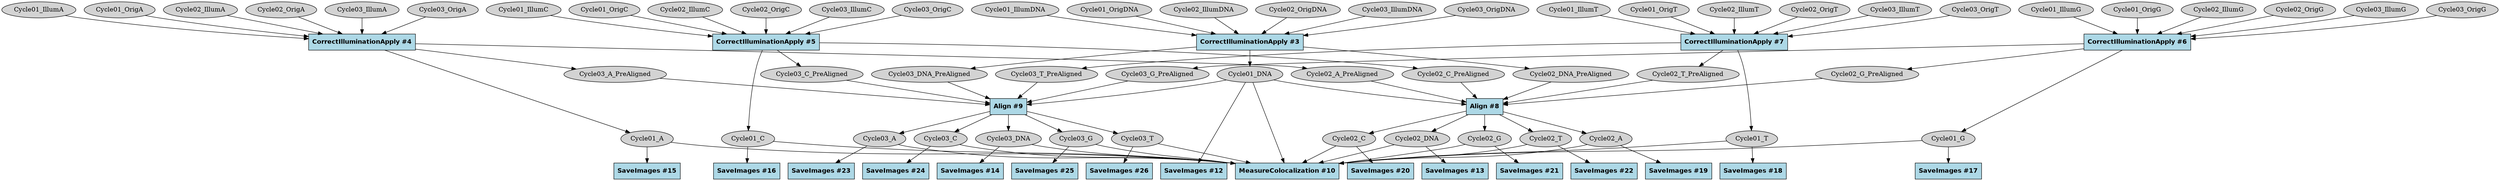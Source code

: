 strict digraph {
Align_1192eac [type=module, label="Align #8", module_name=Align, module_num=8, original_num=8, stable_id="Align_1192eac", enabled=True, shape=box, style=filled, fontname="Helvetica-Bold", fillcolor=lightblue];
Align_8ef1a0aa [type=module, label="Align #9", module_name=Align, module_num=9, original_num=9, stable_id="Align_8ef1a0aa", enabled=True, shape=box, style=filled, fontname="Helvetica-Bold", fillcolor=lightblue];
CorrectIlluminationApply_367e8da5 [type=module, label="CorrectIlluminationApply #3", module_name=CorrectIlluminationApply, module_num=3, original_num=3, stable_id="CorrectIlluminationApply_367e8da5", enabled=True, shape=box, style=filled, fontname="Helvetica-Bold", fillcolor=lightblue];
CorrectIlluminationApply_8bb0ad06 [type=module, label="CorrectIlluminationApply #4", module_name=CorrectIlluminationApply, module_num=4, original_num=4, stable_id="CorrectIlluminationApply_8bb0ad06", enabled=True, shape=box, style=filled, fontname="Helvetica-Bold", fillcolor=lightblue];
CorrectIlluminationApply_ad0dce3e [type=module, label="CorrectIlluminationApply #5", module_name=CorrectIlluminationApply, module_num=5, original_num=5, stable_id="CorrectIlluminationApply_ad0dce3e", enabled=True, shape=box, style=filled, fontname="Helvetica-Bold", fillcolor=lightblue];
CorrectIlluminationApply_adc93fea [type=module, label="CorrectIlluminationApply #6", module_name=CorrectIlluminationApply, module_num=6, original_num=6, stable_id="CorrectIlluminationApply_adc93fea", enabled=True, shape=box, style=filled, fontname="Helvetica-Bold", fillcolor=lightblue];
CorrectIlluminationApply_e198cdd7 [type=module, label="CorrectIlluminationApply #7", module_name=CorrectIlluminationApply, module_num=7, original_num=7, stable_id="CorrectIlluminationApply_e198cdd7", enabled=True, shape=box, style=filled, fontname="Helvetica-Bold", fillcolor=lightblue];
MeasureColocalization_e910a1ac [type=module, label="MeasureColocalization #10", module_name=MeasureColocalization, module_num=10, original_num=10, stable_id="MeasureColocalization_e910a1ac", enabled=True, shape=box, style=filled, fontname="Helvetica-Bold", fillcolor=lightblue];
SaveImages_166e376d [type=module, label="SaveImages #25", module_name=SaveImages, module_num=25, original_num=25, stable_id="SaveImages_166e376d", enabled=True, shape=box, style=filled, fontname="Helvetica-Bold", fillcolor=lightblue];
SaveImages_209666 [type=module, label="SaveImages #21", module_name=SaveImages, module_num=21, original_num=21, stable_id="SaveImages_209666", enabled=True, shape=box, style=filled, fontname="Helvetica-Bold", fillcolor=lightblue];
SaveImages_22c7f58e [type=module, label="SaveImages #13", module_name=SaveImages, module_num=13, original_num=13, stable_id="SaveImages_22c7f58e", enabled=True, shape=box, style=filled, fontname="Helvetica-Bold", fillcolor=lightblue];
SaveImages_27ebf127 [type=module, label="SaveImages #19", module_name=SaveImages, module_num=19, original_num=19, stable_id="SaveImages_27ebf127", enabled=True, shape=box, style=filled, fontname="Helvetica-Bold", fillcolor=lightblue];
SaveImages_354e0f9d [type=module, label="SaveImages #14", module_name=SaveImages, module_num=14, original_num=14, stable_id="SaveImages_354e0f9d", enabled=True, shape=box, style=filled, fontname="Helvetica-Bold", fillcolor=lightblue];
SaveImages_50a8fa7 [type=module, label="SaveImages #24", module_name=SaveImages, module_num=24, original_num=24, stable_id="SaveImages_50a8fa7", enabled=True, shape=box, style=filled, fontname="Helvetica-Bold", fillcolor=lightblue];
SaveImages_65f90055 [type=module, label="SaveImages #12", module_name=SaveImages, module_num=12, original_num=12, stable_id="SaveImages_65f90055", enabled=True, shape=box, style=filled, fontname="Helvetica-Bold", fillcolor=lightblue];
SaveImages_6e8089a9 [type=module, label="SaveImages #23", module_name=SaveImages, module_num=23, original_num=23, stable_id="SaveImages_6e8089a9", enabled=True, shape=box, style=filled, fontname="Helvetica-Bold", fillcolor=lightblue];
SaveImages_80c39bf5 [type=module, label="SaveImages #17", module_name=SaveImages, module_num=17, original_num=17, stable_id="SaveImages_80c39bf5", enabled=True, shape=box, style=filled, fontname="Helvetica-Bold", fillcolor=lightblue];
SaveImages_82399f89 [type=module, label="SaveImages #15", module_name=SaveImages, module_num=15, original_num=15, stable_id="SaveImages_82399f89", enabled=True, shape=box, style=filled, fontname="Helvetica-Bold", fillcolor=lightblue];
SaveImages_83684cd7 [type=module, label="SaveImages #18", module_name=SaveImages, module_num=18, original_num=18, stable_id="SaveImages_83684cd7", enabled=True, shape=box, style=filled, fontname="Helvetica-Bold", fillcolor=lightblue];
SaveImages_8a753349 [type=module, label="SaveImages #16", module_name=SaveImages, module_num=16, original_num=16, stable_id="SaveImages_8a753349", enabled=True, shape=box, style=filled, fontname="Helvetica-Bold", fillcolor=lightblue];
SaveImages_b493bd46 [type=module, label="SaveImages #26", module_name=SaveImages, module_num=26, original_num=26, stable_id="SaveImages_b493bd46", enabled=True, shape=box, style=filled, fontname="Helvetica-Bold", fillcolor=lightblue];
SaveImages_d57fd6c6 [type=module, label="SaveImages #20", module_name=SaveImages, module_num=20, original_num=20, stable_id="SaveImages_d57fd6c6", enabled=True, shape=box, style=filled, fontname="Helvetica-Bold", fillcolor=lightblue];
SaveImages_d601fd4e [type=module, label="SaveImages #22", module_name=SaveImages, module_num=22, original_num=22, stable_id="SaveImages_d601fd4e", enabled=True, shape=box, style=filled, fontname="Helvetica-Bold", fillcolor=lightblue];
image__Cycle01_A [type=image, label="Cycle01_A", shape=ellipse, style=filled, fillcolor=lightgray];
image__Cycle01_C [type=image, label="Cycle01_C", shape=ellipse, style=filled, fillcolor=lightgray];
image__Cycle01_DNA [type=image, label="Cycle01_DNA", shape=ellipse, style=filled, fillcolor=lightgray];
image__Cycle01_G [type=image, label="Cycle01_G", shape=ellipse, style=filled, fillcolor=lightgray];
image__Cycle01_IllumA [type=image, label="Cycle01_IllumA", shape=ellipse, style=filled, fillcolor=lightgray];
image__Cycle01_IllumC [type=image, label="Cycle01_IllumC", shape=ellipse, style=filled, fillcolor=lightgray];
image__Cycle01_IllumDNA [type=image, label="Cycle01_IllumDNA", shape=ellipse, style=filled, fillcolor=lightgray];
image__Cycle01_IllumG [type=image, label="Cycle01_IllumG", shape=ellipse, style=filled, fillcolor=lightgray];
image__Cycle01_IllumT [type=image, label="Cycle01_IllumT", shape=ellipse, style=filled, fillcolor=lightgray];
image__Cycle01_OrigA [type=image, label="Cycle01_OrigA", shape=ellipse, style=filled, fillcolor=lightgray];
image__Cycle01_OrigC [type=image, label="Cycle01_OrigC", shape=ellipse, style=filled, fillcolor=lightgray];
image__Cycle01_OrigDNA [type=image, label="Cycle01_OrigDNA", shape=ellipse, style=filled, fillcolor=lightgray];
image__Cycle01_OrigG [type=image, label="Cycle01_OrigG", shape=ellipse, style=filled, fillcolor=lightgray];
image__Cycle01_OrigT [type=image, label="Cycle01_OrigT", shape=ellipse, style=filled, fillcolor=lightgray];
image__Cycle01_T [type=image, label="Cycle01_T", shape=ellipse, style=filled, fillcolor=lightgray];
image__Cycle02_A [type=image, label="Cycle02_A", shape=ellipse, style=filled, fillcolor=lightgray];
image__Cycle02_A_PreAligned [type=image, label="Cycle02_A_PreAligned", shape=ellipse, style=filled, fillcolor=lightgray];
image__Cycle02_C [type=image, label="Cycle02_C", shape=ellipse, style=filled, fillcolor=lightgray];
image__Cycle02_C_PreAligned [type=image, label="Cycle02_C_PreAligned", shape=ellipse, style=filled, fillcolor=lightgray];
image__Cycle02_DNA [type=image, label="Cycle02_DNA", shape=ellipse, style=filled, fillcolor=lightgray];
image__Cycle02_DNA_PreAligned [type=image, label="Cycle02_DNA_PreAligned", shape=ellipse, style=filled, fillcolor=lightgray];
image__Cycle02_G [type=image, label="Cycle02_G", shape=ellipse, style=filled, fillcolor=lightgray];
image__Cycle02_G_PreAligned [type=image, label="Cycle02_G_PreAligned", shape=ellipse, style=filled, fillcolor=lightgray];
image__Cycle02_IllumA [type=image, label="Cycle02_IllumA", shape=ellipse, style=filled, fillcolor=lightgray];
image__Cycle02_IllumC [type=image, label="Cycle02_IllumC", shape=ellipse, style=filled, fillcolor=lightgray];
image__Cycle02_IllumDNA [type=image, label="Cycle02_IllumDNA", shape=ellipse, style=filled, fillcolor=lightgray];
image__Cycle02_IllumG [type=image, label="Cycle02_IllumG", shape=ellipse, style=filled, fillcolor=lightgray];
image__Cycle02_IllumT [type=image, label="Cycle02_IllumT", shape=ellipse, style=filled, fillcolor=lightgray];
image__Cycle02_OrigA [type=image, label="Cycle02_OrigA", shape=ellipse, style=filled, fillcolor=lightgray];
image__Cycle02_OrigC [type=image, label="Cycle02_OrigC", shape=ellipse, style=filled, fillcolor=lightgray];
image__Cycle02_OrigDNA [type=image, label="Cycle02_OrigDNA", shape=ellipse, style=filled, fillcolor=lightgray];
image__Cycle02_OrigG [type=image, label="Cycle02_OrigG", shape=ellipse, style=filled, fillcolor=lightgray];
image__Cycle02_OrigT [type=image, label="Cycle02_OrigT", shape=ellipse, style=filled, fillcolor=lightgray];
image__Cycle02_T [type=image, label="Cycle02_T", shape=ellipse, style=filled, fillcolor=lightgray];
image__Cycle02_T_PreAligned [type=image, label="Cycle02_T_PreAligned", shape=ellipse, style=filled, fillcolor=lightgray];
image__Cycle03_A [type=image, label="Cycle03_A", shape=ellipse, style=filled, fillcolor=lightgray];
image__Cycle03_A_PreAligned [type=image, label="Cycle03_A_PreAligned", shape=ellipse, style=filled, fillcolor=lightgray];
image__Cycle03_C [type=image, label="Cycle03_C", shape=ellipse, style=filled, fillcolor=lightgray];
image__Cycle03_C_PreAligned [type=image, label="Cycle03_C_PreAligned", shape=ellipse, style=filled, fillcolor=lightgray];
image__Cycle03_DNA [type=image, label="Cycle03_DNA", shape=ellipse, style=filled, fillcolor=lightgray];
image__Cycle03_DNA_PreAligned [type=image, label="Cycle03_DNA_PreAligned", shape=ellipse, style=filled, fillcolor=lightgray];
image__Cycle03_G [type=image, label="Cycle03_G", shape=ellipse, style=filled, fillcolor=lightgray];
image__Cycle03_G_PreAligned [type=image, label="Cycle03_G_PreAligned", shape=ellipse, style=filled, fillcolor=lightgray];
image__Cycle03_IllumA [type=image, label="Cycle03_IllumA", shape=ellipse, style=filled, fillcolor=lightgray];
image__Cycle03_IllumC [type=image, label="Cycle03_IllumC", shape=ellipse, style=filled, fillcolor=lightgray];
image__Cycle03_IllumDNA [type=image, label="Cycle03_IllumDNA", shape=ellipse, style=filled, fillcolor=lightgray];
image__Cycle03_IllumG [type=image, label="Cycle03_IllumG", shape=ellipse, style=filled, fillcolor=lightgray];
image__Cycle03_IllumT [type=image, label="Cycle03_IllumT", shape=ellipse, style=filled, fillcolor=lightgray];
image__Cycle03_OrigA [type=image, label="Cycle03_OrigA", shape=ellipse, style=filled, fillcolor=lightgray];
image__Cycle03_OrigC [type=image, label="Cycle03_OrigC", shape=ellipse, style=filled, fillcolor=lightgray];
image__Cycle03_OrigDNA [type=image, label="Cycle03_OrigDNA", shape=ellipse, style=filled, fillcolor=lightgray];
image__Cycle03_OrigG [type=image, label="Cycle03_OrigG", shape=ellipse, style=filled, fillcolor=lightgray];
image__Cycle03_OrigT [type=image, label="Cycle03_OrigT", shape=ellipse, style=filled, fillcolor=lightgray];
image__Cycle03_T [type=image, label="Cycle03_T", shape=ellipse, style=filled, fillcolor=lightgray];
image__Cycle03_T_PreAligned [type=image, label="Cycle03_T_PreAligned", shape=ellipse, style=filled, fillcolor=lightgray];
Align_1192eac -> image__Cycle02_A [type="image_output"];
Align_1192eac -> image__Cycle02_C [type="image_output"];
Align_1192eac -> image__Cycle02_DNA [type="image_output"];
Align_1192eac -> image__Cycle02_G [type="image_output"];
Align_1192eac -> image__Cycle02_T [type="image_output"];
Align_8ef1a0aa -> image__Cycle03_A [type="image_output"];
Align_8ef1a0aa -> image__Cycle03_C [type="image_output"];
Align_8ef1a0aa -> image__Cycle03_DNA [type="image_output"];
Align_8ef1a0aa -> image__Cycle03_G [type="image_output"];
Align_8ef1a0aa -> image__Cycle03_T [type="image_output"];
CorrectIlluminationApply_367e8da5 -> image__Cycle01_DNA [type="image_output"];
CorrectIlluminationApply_367e8da5 -> image__Cycle02_DNA_PreAligned [type="image_output"];
CorrectIlluminationApply_367e8da5 -> image__Cycle03_DNA_PreAligned [type="image_output"];
CorrectIlluminationApply_8bb0ad06 -> image__Cycle01_A [type="image_output"];
CorrectIlluminationApply_8bb0ad06 -> image__Cycle02_A_PreAligned [type="image_output"];
CorrectIlluminationApply_8bb0ad06 -> image__Cycle03_A_PreAligned [type="image_output"];
CorrectIlluminationApply_ad0dce3e -> image__Cycle01_C [type="image_output"];
CorrectIlluminationApply_ad0dce3e -> image__Cycle02_C_PreAligned [type="image_output"];
CorrectIlluminationApply_ad0dce3e -> image__Cycle03_C_PreAligned [type="image_output"];
CorrectIlluminationApply_adc93fea -> image__Cycle01_G [type="image_output"];
CorrectIlluminationApply_adc93fea -> image__Cycle02_G_PreAligned [type="image_output"];
CorrectIlluminationApply_adc93fea -> image__Cycle03_G_PreAligned [type="image_output"];
CorrectIlluminationApply_e198cdd7 -> image__Cycle01_T [type="image_output"];
CorrectIlluminationApply_e198cdd7 -> image__Cycle02_T_PreAligned [type="image_output"];
CorrectIlluminationApply_e198cdd7 -> image__Cycle03_T_PreAligned [type="image_output"];
image__Cycle01_A -> MeasureColocalization_e910a1ac [type="image_list_input"];
image__Cycle01_A -> SaveImages_82399f89 [type="image_input"];
image__Cycle01_C -> MeasureColocalization_e910a1ac [type="image_list_input"];
image__Cycle01_C -> SaveImages_8a753349 [type="image_input"];
image__Cycle01_DNA -> Align_1192eac [type="image_input"];
image__Cycle01_DNA -> Align_8ef1a0aa [type="image_input"];
image__Cycle01_DNA -> MeasureColocalization_e910a1ac [type="image_list_input"];
image__Cycle01_DNA -> SaveImages_65f90055 [type="image_input"];
image__Cycle01_G -> MeasureColocalization_e910a1ac [type="image_list_input"];
image__Cycle01_G -> SaveImages_80c39bf5 [type="image_input"];
image__Cycle01_IllumA -> CorrectIlluminationApply_8bb0ad06 [type="image_input"];
image__Cycle01_IllumC -> CorrectIlluminationApply_ad0dce3e [type="image_input"];
image__Cycle01_IllumDNA -> CorrectIlluminationApply_367e8da5 [type="image_input"];
image__Cycle01_IllumG -> CorrectIlluminationApply_adc93fea [type="image_input"];
image__Cycle01_IllumT -> CorrectIlluminationApply_e198cdd7 [type="image_input"];
image__Cycle01_OrigA -> CorrectIlluminationApply_8bb0ad06 [type="image_input"];
image__Cycle01_OrigC -> CorrectIlluminationApply_ad0dce3e [type="image_input"];
image__Cycle01_OrigDNA -> CorrectIlluminationApply_367e8da5 [type="image_input"];
image__Cycle01_OrigG -> CorrectIlluminationApply_adc93fea [type="image_input"];
image__Cycle01_OrigT -> CorrectIlluminationApply_e198cdd7 [type="image_input"];
image__Cycle01_T -> MeasureColocalization_e910a1ac [type="image_list_input"];
image__Cycle01_T -> SaveImages_83684cd7 [type="image_input"];
image__Cycle02_A -> MeasureColocalization_e910a1ac [type="image_list_input"];
image__Cycle02_A -> SaveImages_27ebf127 [type="image_input"];
image__Cycle02_A_PreAligned -> Align_1192eac [type="image_input"];
image__Cycle02_C -> MeasureColocalization_e910a1ac [type="image_list_input"];
image__Cycle02_C -> SaveImages_d57fd6c6 [type="image_input"];
image__Cycle02_C_PreAligned -> Align_1192eac [type="image_input"];
image__Cycle02_DNA -> MeasureColocalization_e910a1ac [type="image_list_input"];
image__Cycle02_DNA -> SaveImages_22c7f58e [type="image_input"];
image__Cycle02_DNA_PreAligned -> Align_1192eac [type="image_input"];
image__Cycle02_G -> MeasureColocalization_e910a1ac [type="image_list_input"];
image__Cycle02_G -> SaveImages_209666 [type="image_input"];
image__Cycle02_G_PreAligned -> Align_1192eac [type="image_input"];
image__Cycle02_IllumA -> CorrectIlluminationApply_8bb0ad06 [type="image_input"];
image__Cycle02_IllumC -> CorrectIlluminationApply_ad0dce3e [type="image_input"];
image__Cycle02_IllumDNA -> CorrectIlluminationApply_367e8da5 [type="image_input"];
image__Cycle02_IllumG -> CorrectIlluminationApply_adc93fea [type="image_input"];
image__Cycle02_IllumT -> CorrectIlluminationApply_e198cdd7 [type="image_input"];
image__Cycle02_OrigA -> CorrectIlluminationApply_8bb0ad06 [type="image_input"];
image__Cycle02_OrigC -> CorrectIlluminationApply_ad0dce3e [type="image_input"];
image__Cycle02_OrigDNA -> CorrectIlluminationApply_367e8da5 [type="image_input"];
image__Cycle02_OrigG -> CorrectIlluminationApply_adc93fea [type="image_input"];
image__Cycle02_OrigT -> CorrectIlluminationApply_e198cdd7 [type="image_input"];
image__Cycle02_T -> MeasureColocalization_e910a1ac [type="image_list_input"];
image__Cycle02_T -> SaveImages_d601fd4e [type="image_input"];
image__Cycle02_T_PreAligned -> Align_1192eac [type="image_input"];
image__Cycle03_A -> MeasureColocalization_e910a1ac [type="image_list_input"];
image__Cycle03_A -> SaveImages_6e8089a9 [type="image_input"];
image__Cycle03_A_PreAligned -> Align_8ef1a0aa [type="image_input"];
image__Cycle03_C -> MeasureColocalization_e910a1ac [type="image_list_input"];
image__Cycle03_C -> SaveImages_50a8fa7 [type="image_input"];
image__Cycle03_C_PreAligned -> Align_8ef1a0aa [type="image_input"];
image__Cycle03_DNA -> MeasureColocalization_e910a1ac [type="image_list_input"];
image__Cycle03_DNA -> SaveImages_354e0f9d [type="image_input"];
image__Cycle03_DNA_PreAligned -> Align_8ef1a0aa [type="image_input"];
image__Cycle03_G -> MeasureColocalization_e910a1ac [type="image_list_input"];
image__Cycle03_G -> SaveImages_166e376d [type="image_input"];
image__Cycle03_G_PreAligned -> Align_8ef1a0aa [type="image_input"];
image__Cycle03_IllumA -> CorrectIlluminationApply_8bb0ad06 [type="image_input"];
image__Cycle03_IllumC -> CorrectIlluminationApply_ad0dce3e [type="image_input"];
image__Cycle03_IllumDNA -> CorrectIlluminationApply_367e8da5 [type="image_input"];
image__Cycle03_IllumG -> CorrectIlluminationApply_adc93fea [type="image_input"];
image__Cycle03_IllumT -> CorrectIlluminationApply_e198cdd7 [type="image_input"];
image__Cycle03_OrigA -> CorrectIlluminationApply_8bb0ad06 [type="image_input"];
image__Cycle03_OrigC -> CorrectIlluminationApply_ad0dce3e [type="image_input"];
image__Cycle03_OrigDNA -> CorrectIlluminationApply_367e8da5 [type="image_input"];
image__Cycle03_OrigG -> CorrectIlluminationApply_adc93fea [type="image_input"];
image__Cycle03_OrigT -> CorrectIlluminationApply_e198cdd7 [type="image_input"];
image__Cycle03_T -> MeasureColocalization_e910a1ac [type="image_list_input"];
image__Cycle03_T -> SaveImages_b493bd46 [type="image_input"];
image__Cycle03_T_PreAligned -> Align_8ef1a0aa [type="image_input"];

  {rank = min; image__Cycle01_OrigDNA; image__Cycle01_IllumDNA; image__Cycle02_OrigDNA; image__Cycle02_IllumDNA; image__Cycle03_OrigDNA; image__Cycle03_IllumDNA; image__Cycle01_OrigA; image__Cycle01_IllumA; image__Cycle02_OrigA; image__Cycle02_IllumA; image__Cycle03_OrigA; image__Cycle03_IllumA; image__Cycle01_OrigC; image__Cycle01_IllumC; image__Cycle02_OrigC; image__Cycle02_IllumC; image__Cycle03_OrigC; image__Cycle03_IllumC; image__Cycle01_OrigG; image__Cycle01_IllumG; image__Cycle02_OrigG; image__Cycle02_IllumG; image__Cycle03_OrigG; image__Cycle03_IllumG; image__Cycle01_OrigT; image__Cycle01_IllumT; image__Cycle02_OrigT; image__Cycle02_IllumT; image__Cycle03_OrigT; image__Cycle03_IllumT;}
  {rank = max; MeasureColocalization_e910a1ac; SaveImages_65f90055; SaveImages_22c7f58e; SaveImages_354e0f9d; SaveImages_82399f89; SaveImages_8a753349; SaveImages_80c39bf5; SaveImages_83684cd7; SaveImages_27ebf127; SaveImages_d57fd6c6; SaveImages_209666; SaveImages_d601fd4e; SaveImages_6e8089a9; SaveImages_50a8fa7; SaveImages_166e376d; SaveImages_b493bd46;}
}
